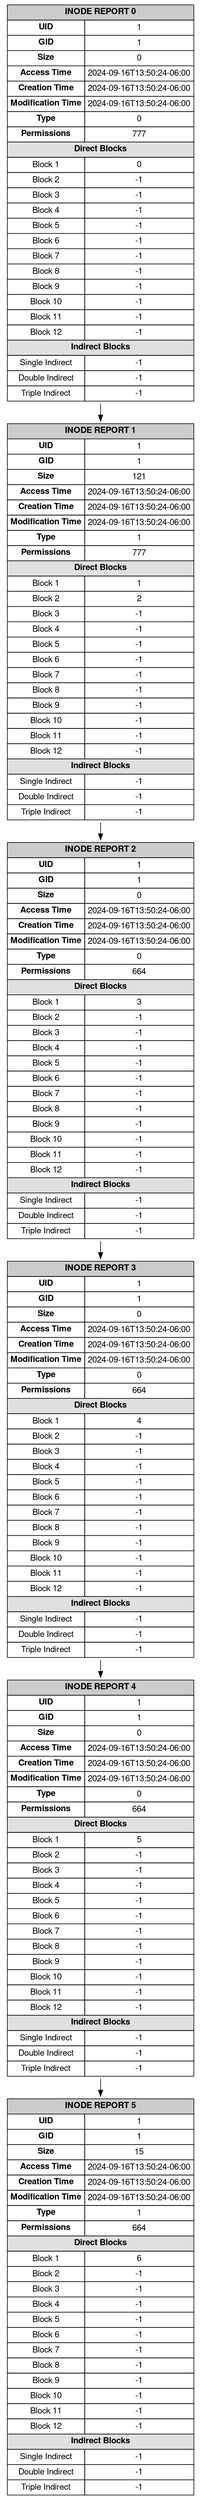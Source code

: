 digraph InodeReport {
		rankdir=TB;
		node [shape=none, fontname="Helvetica, Arial, sans-serif"];
		graph [splines=true, nodesep=0.5, ranksep=0.4];
		edge [color=black, arrowhead=normal];
	inode0 [label=<
			<table border="0" cellborder="1" cellspacing="0" cellpadding="4">
				<tr><td colspan="2" bgcolor="#CCCCCC"><b>INODE REPORT 0</b></td></tr>
				<tr><td><b>UID</b></td><td>1</td></tr>
				<tr><td><b>GID</b></td><td>1</td></tr>
				<tr><td><b>Size</b></td><td>0</td></tr>
				<tr><td><b>Access Time</b></td><td>2024-09-16T13:50:24-06:00</td></tr>
				<tr><td><b>Creation Time</b></td><td>2024-09-16T13:50:24-06:00</td></tr>
				<tr><td><b>Modification Time</b></td><td>2024-09-16T13:50:24-06:00</td></tr>
				<tr><td><b>Type</b></td><td>0</td></tr>
				<tr><td><b>Permissions</b></td><td>777</td></tr>
				<tr><td colspan="2" bgcolor="#E0E0E0"><b>Direct Blocks</b></td></tr>
		<tr><td>Block 1</td><td>0</td></tr><tr><td>Block 2</td><td>-1</td></tr><tr><td>Block 3</td><td>-1</td></tr><tr><td>Block 4</td><td>-1</td></tr><tr><td>Block 5</td><td>-1</td></tr><tr><td>Block 6</td><td>-1</td></tr><tr><td>Block 7</td><td>-1</td></tr><tr><td>Block 8</td><td>-1</td></tr><tr><td>Block 9</td><td>-1</td></tr><tr><td>Block 10</td><td>-1</td></tr><tr><td>Block 11</td><td>-1</td></tr><tr><td>Block 12</td><td>-1</td></tr>
			<tr><td colspan="2" bgcolor="#E0E0E0"><b>Indirect Blocks</b></td></tr>
			<tr><td>Single Indirect</td><td>-1</td></tr>
			<tr><td>Double Indirect</td><td>-1</td></tr>
			<tr><td>Triple Indirect</td><td>-1</td></tr>
			</table>>];
		inode0 -> inode1;
inode1 [label=<
			<table border="0" cellborder="1" cellspacing="0" cellpadding="4">
				<tr><td colspan="2" bgcolor="#CCCCCC"><b>INODE REPORT 1</b></td></tr>
				<tr><td><b>UID</b></td><td>1</td></tr>
				<tr><td><b>GID</b></td><td>1</td></tr>
				<tr><td><b>Size</b></td><td>121</td></tr>
				<tr><td><b>Access Time</b></td><td>2024-09-16T13:50:24-06:00</td></tr>
				<tr><td><b>Creation Time</b></td><td>2024-09-16T13:50:24-06:00</td></tr>
				<tr><td><b>Modification Time</b></td><td>2024-09-16T13:50:24-06:00</td></tr>
				<tr><td><b>Type</b></td><td>1</td></tr>
				<tr><td><b>Permissions</b></td><td>777</td></tr>
				<tr><td colspan="2" bgcolor="#E0E0E0"><b>Direct Blocks</b></td></tr>
		<tr><td>Block 1</td><td>1</td></tr><tr><td>Block 2</td><td>2</td></tr><tr><td>Block 3</td><td>-1</td></tr><tr><td>Block 4</td><td>-1</td></tr><tr><td>Block 5</td><td>-1</td></tr><tr><td>Block 6</td><td>-1</td></tr><tr><td>Block 7</td><td>-1</td></tr><tr><td>Block 8</td><td>-1</td></tr><tr><td>Block 9</td><td>-1</td></tr><tr><td>Block 10</td><td>-1</td></tr><tr><td>Block 11</td><td>-1</td></tr><tr><td>Block 12</td><td>-1</td></tr>
			<tr><td colspan="2" bgcolor="#E0E0E0"><b>Indirect Blocks</b></td></tr>
			<tr><td>Single Indirect</td><td>-1</td></tr>
			<tr><td>Double Indirect</td><td>-1</td></tr>
			<tr><td>Triple Indirect</td><td>-1</td></tr>
			</table>>];
		inode1 -> inode2;
inode2 [label=<
			<table border="0" cellborder="1" cellspacing="0" cellpadding="4">
				<tr><td colspan="2" bgcolor="#CCCCCC"><b>INODE REPORT 2</b></td></tr>
				<tr><td><b>UID</b></td><td>1</td></tr>
				<tr><td><b>GID</b></td><td>1</td></tr>
				<tr><td><b>Size</b></td><td>0</td></tr>
				<tr><td><b>Access Time</b></td><td>2024-09-16T13:50:24-06:00</td></tr>
				<tr><td><b>Creation Time</b></td><td>2024-09-16T13:50:24-06:00</td></tr>
				<tr><td><b>Modification Time</b></td><td>2024-09-16T13:50:24-06:00</td></tr>
				<tr><td><b>Type</b></td><td>0</td></tr>
				<tr><td><b>Permissions</b></td><td>664</td></tr>
				<tr><td colspan="2" bgcolor="#E0E0E0"><b>Direct Blocks</b></td></tr>
		<tr><td>Block 1</td><td>3</td></tr><tr><td>Block 2</td><td>-1</td></tr><tr><td>Block 3</td><td>-1</td></tr><tr><td>Block 4</td><td>-1</td></tr><tr><td>Block 5</td><td>-1</td></tr><tr><td>Block 6</td><td>-1</td></tr><tr><td>Block 7</td><td>-1</td></tr><tr><td>Block 8</td><td>-1</td></tr><tr><td>Block 9</td><td>-1</td></tr><tr><td>Block 10</td><td>-1</td></tr><tr><td>Block 11</td><td>-1</td></tr><tr><td>Block 12</td><td>-1</td></tr>
			<tr><td colspan="2" bgcolor="#E0E0E0"><b>Indirect Blocks</b></td></tr>
			<tr><td>Single Indirect</td><td>-1</td></tr>
			<tr><td>Double Indirect</td><td>-1</td></tr>
			<tr><td>Triple Indirect</td><td>-1</td></tr>
			</table>>];
		inode2 -> inode3;
inode3 [label=<
			<table border="0" cellborder="1" cellspacing="0" cellpadding="4">
				<tr><td colspan="2" bgcolor="#CCCCCC"><b>INODE REPORT 3</b></td></tr>
				<tr><td><b>UID</b></td><td>1</td></tr>
				<tr><td><b>GID</b></td><td>1</td></tr>
				<tr><td><b>Size</b></td><td>0</td></tr>
				<tr><td><b>Access Time</b></td><td>2024-09-16T13:50:24-06:00</td></tr>
				<tr><td><b>Creation Time</b></td><td>2024-09-16T13:50:24-06:00</td></tr>
				<tr><td><b>Modification Time</b></td><td>2024-09-16T13:50:24-06:00</td></tr>
				<tr><td><b>Type</b></td><td>0</td></tr>
				<tr><td><b>Permissions</b></td><td>664</td></tr>
				<tr><td colspan="2" bgcolor="#E0E0E0"><b>Direct Blocks</b></td></tr>
		<tr><td>Block 1</td><td>4</td></tr><tr><td>Block 2</td><td>-1</td></tr><tr><td>Block 3</td><td>-1</td></tr><tr><td>Block 4</td><td>-1</td></tr><tr><td>Block 5</td><td>-1</td></tr><tr><td>Block 6</td><td>-1</td></tr><tr><td>Block 7</td><td>-1</td></tr><tr><td>Block 8</td><td>-1</td></tr><tr><td>Block 9</td><td>-1</td></tr><tr><td>Block 10</td><td>-1</td></tr><tr><td>Block 11</td><td>-1</td></tr><tr><td>Block 12</td><td>-1</td></tr>
			<tr><td colspan="2" bgcolor="#E0E0E0"><b>Indirect Blocks</b></td></tr>
			<tr><td>Single Indirect</td><td>-1</td></tr>
			<tr><td>Double Indirect</td><td>-1</td></tr>
			<tr><td>Triple Indirect</td><td>-1</td></tr>
			</table>>];
		inode3 -> inode4;
inode4 [label=<
			<table border="0" cellborder="1" cellspacing="0" cellpadding="4">
				<tr><td colspan="2" bgcolor="#CCCCCC"><b>INODE REPORT 4</b></td></tr>
				<tr><td><b>UID</b></td><td>1</td></tr>
				<tr><td><b>GID</b></td><td>1</td></tr>
				<tr><td><b>Size</b></td><td>0</td></tr>
				<tr><td><b>Access Time</b></td><td>2024-09-16T13:50:24-06:00</td></tr>
				<tr><td><b>Creation Time</b></td><td>2024-09-16T13:50:24-06:00</td></tr>
				<tr><td><b>Modification Time</b></td><td>2024-09-16T13:50:24-06:00</td></tr>
				<tr><td><b>Type</b></td><td>0</td></tr>
				<tr><td><b>Permissions</b></td><td>664</td></tr>
				<tr><td colspan="2" bgcolor="#E0E0E0"><b>Direct Blocks</b></td></tr>
		<tr><td>Block 1</td><td>5</td></tr><tr><td>Block 2</td><td>-1</td></tr><tr><td>Block 3</td><td>-1</td></tr><tr><td>Block 4</td><td>-1</td></tr><tr><td>Block 5</td><td>-1</td></tr><tr><td>Block 6</td><td>-1</td></tr><tr><td>Block 7</td><td>-1</td></tr><tr><td>Block 8</td><td>-1</td></tr><tr><td>Block 9</td><td>-1</td></tr><tr><td>Block 10</td><td>-1</td></tr><tr><td>Block 11</td><td>-1</td></tr><tr><td>Block 12</td><td>-1</td></tr>
			<tr><td colspan="2" bgcolor="#E0E0E0"><b>Indirect Blocks</b></td></tr>
			<tr><td>Single Indirect</td><td>-1</td></tr>
			<tr><td>Double Indirect</td><td>-1</td></tr>
			<tr><td>Triple Indirect</td><td>-1</td></tr>
			</table>>];
		inode4 -> inode5;
inode5 [label=<
			<table border="0" cellborder="1" cellspacing="0" cellpadding="4">
				<tr><td colspan="2" bgcolor="#CCCCCC"><b>INODE REPORT 5</b></td></tr>
				<tr><td><b>UID</b></td><td>1</td></tr>
				<tr><td><b>GID</b></td><td>1</td></tr>
				<tr><td><b>Size</b></td><td>15</td></tr>
				<tr><td><b>Access Time</b></td><td>2024-09-16T13:50:24-06:00</td></tr>
				<tr><td><b>Creation Time</b></td><td>2024-09-16T13:50:24-06:00</td></tr>
				<tr><td><b>Modification Time</b></td><td>2024-09-16T13:50:24-06:00</td></tr>
				<tr><td><b>Type</b></td><td>1</td></tr>
				<tr><td><b>Permissions</b></td><td>664</td></tr>
				<tr><td colspan="2" bgcolor="#E0E0E0"><b>Direct Blocks</b></td></tr>
		<tr><td>Block 1</td><td>6</td></tr><tr><td>Block 2</td><td>-1</td></tr><tr><td>Block 3</td><td>-1</td></tr><tr><td>Block 4</td><td>-1</td></tr><tr><td>Block 5</td><td>-1</td></tr><tr><td>Block 6</td><td>-1</td></tr><tr><td>Block 7</td><td>-1</td></tr><tr><td>Block 8</td><td>-1</td></tr><tr><td>Block 9</td><td>-1</td></tr><tr><td>Block 10</td><td>-1</td></tr><tr><td>Block 11</td><td>-1</td></tr><tr><td>Block 12</td><td>-1</td></tr>
			<tr><td colspan="2" bgcolor="#E0E0E0"><b>Indirect Blocks</b></td></tr>
			<tr><td>Single Indirect</td><td>-1</td></tr>
			<tr><td>Double Indirect</td><td>-1</td></tr>
			<tr><td>Triple Indirect</td><td>-1</td></tr>
			</table>>];
		}